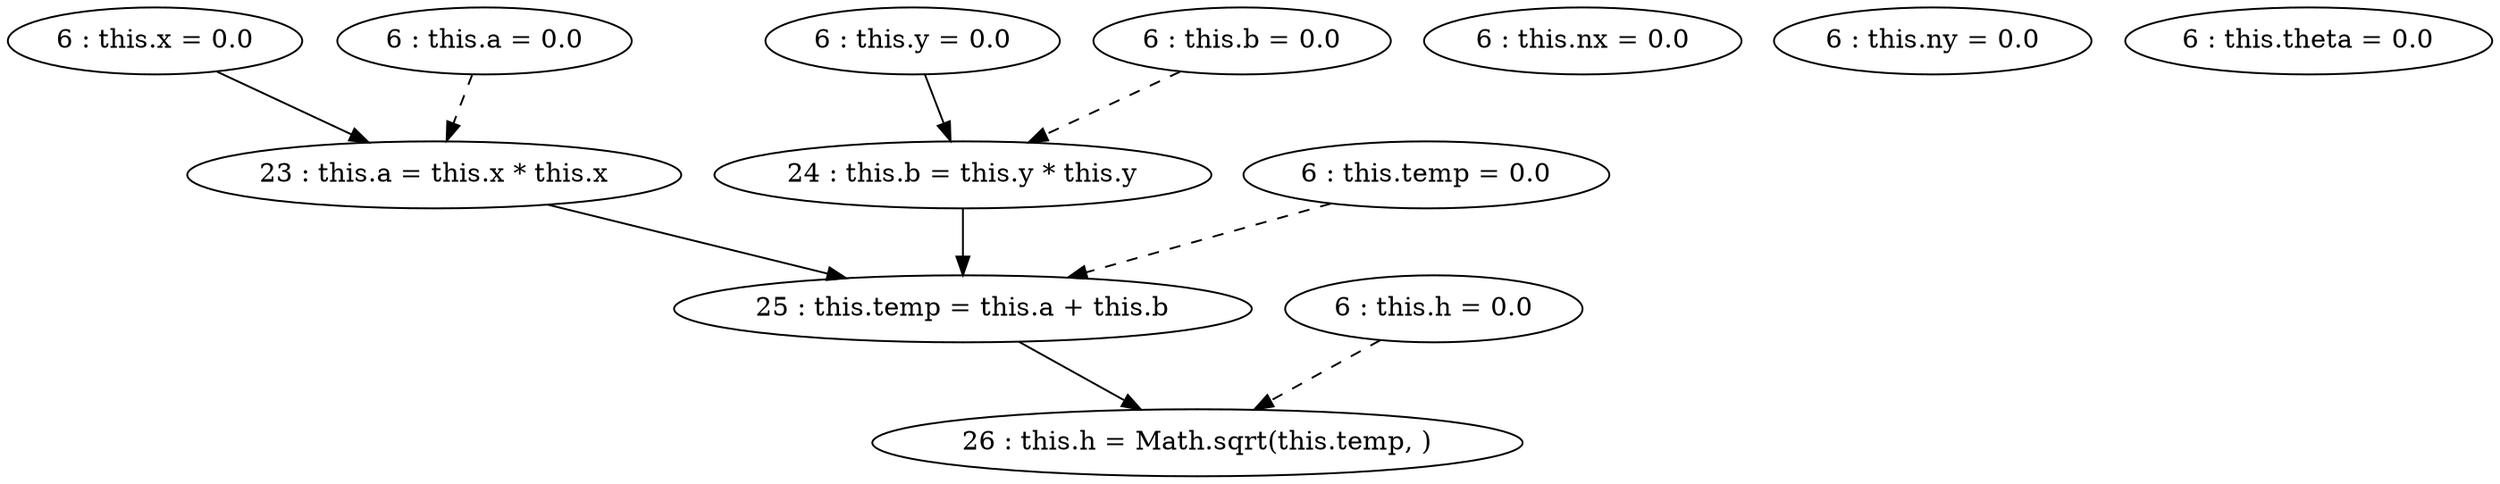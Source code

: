 digraph G {
"6 : this.x = 0.0"
"6 : this.x = 0.0" -> "23 : this.a = this.x * this.x"
"6 : this.y = 0.0"
"6 : this.y = 0.0" -> "24 : this.b = this.y * this.y"
"6 : this.a = 0.0"
"6 : this.a = 0.0" -> "23 : this.a = this.x * this.x" [style=dashed]
"6 : this.b = 0.0"
"6 : this.b = 0.0" -> "24 : this.b = this.y * this.y" [style=dashed]
"6 : this.h = 0.0"
"6 : this.h = 0.0" -> "26 : this.h = Math.sqrt(this.temp, )" [style=dashed]
"6 : this.nx = 0.0"
"6 : this.ny = 0.0"
"6 : this.theta = 0.0"
"6 : this.temp = 0.0"
"6 : this.temp = 0.0" -> "25 : this.temp = this.a + this.b" [style=dashed]
"23 : this.a = this.x * this.x"
"23 : this.a = this.x * this.x" -> "25 : this.temp = this.a + this.b"
"24 : this.b = this.y * this.y"
"24 : this.b = this.y * this.y" -> "25 : this.temp = this.a + this.b"
"25 : this.temp = this.a + this.b"
"25 : this.temp = this.a + this.b" -> "26 : this.h = Math.sqrt(this.temp, )"
"26 : this.h = Math.sqrt(this.temp, )"
}